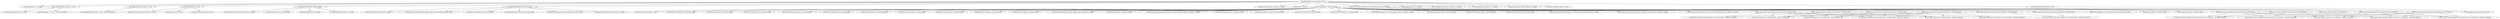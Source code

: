 digraph Lihuanghe__SMSGate {
	"com.chinamobile.cmos:sms-core:jar:2.1.13.6" -> "org.slf4j:slf4j-api:jar:1.7.25:compile" ; 
	"com.chinamobile.cmos:sms-core:jar:2.1.13.6" -> "ch.qos.logback:logback-classic:jar:1.2.3:test" ; 
	"com.chinamobile.cmos:sms-core:jar:2.1.13.6" -> "ch.qos.logback:logback-access:jar:1.2.3:test" ; 
	"com.chinamobile.cmos:sms-core:jar:2.1.13.6" -> "redis.clients:jedis:jar:4.2.3:test" ; 
	"com.chinamobile.cmos:sms-core:jar:2.1.13.6" -> "de.ruedigermoeller:fst:jar:2.48-jdk-6:compile" ; 
	"com.chinamobile.cmos:sms-core:jar:2.1.13.6" -> "com.google.guava:guava:jar:33.4.0-jre:compile" ; 
	"com.chinamobile.cmos:sms-core:jar:2.1.13.6" -> "commons-codec:commons-codec:jar:1.15:compile" ; 
	"com.chinamobile.cmos:sms-core:jar:2.1.13.6" -> "junit:junit:jar:4.13.1:test" ; 
	"com.chinamobile.cmos:sms-core:jar:2.1.13.6" -> "io.netty:netty-all:jar:4.1.86.Final:compile" ; 
	"com.chinamobile.cmos:sms-core:jar:2.1.13.6" -> "io.netty:netty-tcnative-boringssl-static:jar:windows-x86_64:2.0.56.Final:test" ; 
	"com.chinamobile.cmos:sms-core:jar:2.1.13.6" -> "com.sleepycat:je:jar:18.3.12:compile" ; 
	"com.chinamobile.cmos:sms-core:jar:2.1.13.6" -> "com.chinamobile.cmos:wbxml-stream:jar:0.4.0:compile" ; 
	"com.chinamobile.cmos:sms-core:jar:2.1.13.6" -> "com.chinamobile.cmos:smsj:jar:0.1.3.2:compile" ; 
	"com.chinamobile.cmos:sms-core:jar:2.1.13.6" -> "org.apache.commons:commons-lang3:jar:3.5:compile" ; 
	"com.chinamobile.cmos:sms-core:jar:2.1.13.6" -> "commons-io:commons-io:jar:2.14.0:test" ; 
	"com.chinamobile.cmos:sms-core:jar:2.1.13.6" -> "org.opensmpp:opensmpp-core:jar:3.0.0:test" ; 
	"ch.qos.logback:logback-classic:jar:1.2.3:test" -> "ch.qos.logback:logback-core:jar:1.2.3:test" ; 
	"ch.qos.logback:logback-classic:jar:1.2.3:test" -> "(org.slf4j:slf4j-api:jar:1.7.25:test - omitted for duplicate)" ; 
	"ch.qos.logback:logback-access:jar:1.2.3:test" -> "(ch.qos.logback:logback-core:jar:1.2.3:test - omitted for duplicate)" ; 
	"redis.clients:jedis:jar:4.2.3:test" -> "org.apache.commons:commons-pool2:jar:2.11.1:test" ; 
	"redis.clients:jedis:jar:4.2.3:test" -> "org.json:json:jar:20211205:test" ; 
	"redis.clients:jedis:jar:4.2.3:test" -> "com.google.code.gson:gson:jar:2.8.9:test" ; 
	"de.ruedigermoeller:fst:jar:2.48-jdk-6:compile" -> "com.fasterxml.jackson.core:jackson-core:jar:2.8.6:compile" ; 
	"de.ruedigermoeller:fst:jar:2.48-jdk-6:compile" -> "org.javassist:javassist:jar:3.19.0-GA:compile" ; 
	"de.ruedigermoeller:fst:jar:2.48-jdk-6:compile" -> "org.objenesis:objenesis:jar:2.4:compile" ; 
	"de.ruedigermoeller:fst:jar:2.48-jdk-6:compile" -> "com.cedarsoftware:java-util:jar:1.9.0:compile" ; 
	"com.google.guava:guava:jar:33.4.0-jre:compile" -> "com.google.guava:failureaccess:jar:1.0.2:compile" ; 
	"com.google.guava:guava:jar:33.4.0-jre:compile" -> "com.google.guava:listenablefuture:jar:9999.0-empty-to-avoid-conflict-with-guava:compile" ; 
	"com.google.guava:guava:jar:33.4.0-jre:compile" -> "com.google.code.findbugs:jsr305:jar:3.0.2:compile" ; 
	"com.google.guava:guava:jar:33.4.0-jre:compile" -> "org.checkerframework:checker-qual:jar:3.43.0:compile" ; 
	"com.google.guava:guava:jar:33.4.0-jre:compile" -> "com.google.errorprone:error_prone_annotations:jar:2.36.0:compile" ; 
	"com.google.guava:guava:jar:33.4.0-jre:compile" -> "com.google.j2objc:j2objc-annotations:jar:3.0.0:compile" ; 
	"junit:junit:jar:4.13.1:test" -> "org.hamcrest:hamcrest-core:jar:1.3:test" ; 
	"io.netty:netty-all:jar:4.1.86.Final:compile" -> "io.netty:netty-buffer:jar:4.1.86.Final:compile (scope not updated to compile)" ; 
	"io.netty:netty-all:jar:4.1.86.Final:compile" -> "io.netty:netty-codec:jar:4.1.86.Final:compile" ; 
	"io.netty:netty-all:jar:4.1.86.Final:compile" -> "io.netty:netty-codec-dns:jar:4.1.86.Final:compile" ; 
	"io.netty:netty-all:jar:4.1.86.Final:compile" -> "io.netty:netty-codec-haproxy:jar:4.1.86.Final:compile" ; 
	"io.netty:netty-all:jar:4.1.86.Final:compile" -> "io.netty:netty-codec-http:jar:4.1.86.Final:compile" ; 
	"io.netty:netty-all:jar:4.1.86.Final:compile" -> "io.netty:netty-codec-http2:jar:4.1.86.Final:compile" ; 
	"io.netty:netty-all:jar:4.1.86.Final:compile" -> "io.netty:netty-codec-memcache:jar:4.1.86.Final:compile" ; 
	"io.netty:netty-all:jar:4.1.86.Final:compile" -> "io.netty:netty-codec-mqtt:jar:4.1.86.Final:compile" ; 
	"io.netty:netty-all:jar:4.1.86.Final:compile" -> "io.netty:netty-codec-redis:jar:4.1.86.Final:compile" ; 
	"io.netty:netty-all:jar:4.1.86.Final:compile" -> "io.netty:netty-codec-smtp:jar:4.1.86.Final:compile" ; 
	"io.netty:netty-all:jar:4.1.86.Final:compile" -> "io.netty:netty-codec-socks:jar:4.1.86.Final:compile" ; 
	"io.netty:netty-all:jar:4.1.86.Final:compile" -> "io.netty:netty-codec-stomp:jar:4.1.86.Final:compile" ; 
	"io.netty:netty-all:jar:4.1.86.Final:compile" -> "io.netty:netty-codec-xml:jar:4.1.86.Final:compile" ; 
	"io.netty:netty-all:jar:4.1.86.Final:compile" -> "io.netty:netty-common:jar:4.1.86.Final:compile (scope not updated to compile)" ; 
	"io.netty:netty-all:jar:4.1.86.Final:compile" -> "io.netty:netty-handler:jar:4.1.86.Final:compile" ; 
	"io.netty:netty-all:jar:4.1.86.Final:compile" -> "io.netty:netty-transport-native-unix-common:jar:4.1.86.Final:compile (scope not updated to compile)" ; 
	"io.netty:netty-all:jar:4.1.86.Final:compile" -> "io.netty:netty-handler-proxy:jar:4.1.86.Final:compile" ; 
	"io.netty:netty-all:jar:4.1.86.Final:compile" -> "io.netty:netty-handler-ssl-ocsp:jar:4.1.86.Final:compile" ; 
	"io.netty:netty-all:jar:4.1.86.Final:compile" -> "io.netty:netty-resolver:jar:4.1.86.Final:compile" ; 
	"io.netty:netty-all:jar:4.1.86.Final:compile" -> "io.netty:netty-resolver-dns:jar:4.1.86.Final:compile" ; 
	"io.netty:netty-all:jar:4.1.86.Final:compile" -> "io.netty:netty-transport:jar:4.1.86.Final:compile (scope not updated to compile)" ; 
	"io.netty:netty-all:jar:4.1.86.Final:compile" -> "io.netty:netty-transport-rxtx:jar:4.1.86.Final:compile" ; 
	"io.netty:netty-all:jar:4.1.86.Final:compile" -> "io.netty:netty-transport-sctp:jar:4.1.86.Final:compile" ; 
	"io.netty:netty-all:jar:4.1.86.Final:compile" -> "io.netty:netty-transport-udt:jar:4.1.86.Final:compile" ; 
	"io.netty:netty-all:jar:4.1.86.Final:compile" -> "io.netty:netty-transport-classes-epoll:jar:4.1.86.Final:compile (scope not updated to compile)" ; 
	"io.netty:netty-all:jar:4.1.86.Final:compile" -> "io.netty:netty-transport-classes-kqueue:jar:4.1.86.Final:compile (scope not updated to compile)" ; 
	"io.netty:netty-all:jar:4.1.86.Final:compile" -> "io.netty:netty-resolver-dns-classes-macos:jar:4.1.86.Final:compile (scope not updated to compile)" ; 
	"io.netty:netty-all:jar:4.1.86.Final:compile" -> "io.netty:netty-transport-native-epoll:jar:linux-x86_64:4.1.86.Final:runtime" ; 
	"io.netty:netty-all:jar:4.1.86.Final:compile" -> "io.netty:netty-transport-native-epoll:jar:linux-aarch_64:4.1.86.Final:runtime" ; 
	"io.netty:netty-all:jar:4.1.86.Final:compile" -> "io.netty:netty-transport-native-kqueue:jar:osx-x86_64:4.1.86.Final:runtime" ; 
	"io.netty:netty-all:jar:4.1.86.Final:compile" -> "io.netty:netty-transport-native-kqueue:jar:osx-aarch_64:4.1.86.Final:runtime" ; 
	"io.netty:netty-all:jar:4.1.86.Final:compile" -> "io.netty:netty-resolver-dns-native-macos:jar:osx-x86_64:4.1.86.Final:runtime" ; 
	"io.netty:netty-all:jar:4.1.86.Final:compile" -> "io.netty:netty-resolver-dns-native-macos:jar:osx-aarch_64:4.1.86.Final:runtime" ; 
	"io.netty:netty-transport-native-epoll:jar:linux-x86_64:4.1.86.Final:runtime" -> "(io.netty:netty-common:jar:4.1.86.Final:runtime - omitted for duplicate)" ; 
	"io.netty:netty-transport-native-epoll:jar:linux-x86_64:4.1.86.Final:runtime" -> "(io.netty:netty-buffer:jar:4.1.86.Final:runtime - omitted for duplicate)" ; 
	"io.netty:netty-transport-native-epoll:jar:linux-x86_64:4.1.86.Final:runtime" -> "(io.netty:netty-transport:jar:4.1.86.Final:runtime - omitted for duplicate)" ; 
	"io.netty:netty-transport-native-epoll:jar:linux-x86_64:4.1.86.Final:runtime" -> "(io.netty:netty-transport-native-unix-common:jar:4.1.86.Final:runtime - omitted for duplicate)" ; 
	"io.netty:netty-transport-native-epoll:jar:linux-x86_64:4.1.86.Final:runtime" -> "(io.netty:netty-transport-classes-epoll:jar:4.1.86.Final:runtime - omitted for duplicate)" ; 
	"io.netty:netty-transport-native-epoll:jar:linux-aarch_64:4.1.86.Final:runtime" -> "(io.netty:netty-common:jar:4.1.86.Final:runtime - omitted for duplicate)" ; 
	"io.netty:netty-transport-native-epoll:jar:linux-aarch_64:4.1.86.Final:runtime" -> "(io.netty:netty-buffer:jar:4.1.86.Final:runtime - omitted for duplicate)" ; 
	"io.netty:netty-transport-native-epoll:jar:linux-aarch_64:4.1.86.Final:runtime" -> "(io.netty:netty-transport:jar:4.1.86.Final:runtime - omitted for duplicate)" ; 
	"io.netty:netty-transport-native-epoll:jar:linux-aarch_64:4.1.86.Final:runtime" -> "(io.netty:netty-transport-native-unix-common:jar:4.1.86.Final:runtime - omitted for duplicate)" ; 
	"io.netty:netty-transport-native-epoll:jar:linux-aarch_64:4.1.86.Final:runtime" -> "(io.netty:netty-transport-classes-epoll:jar:4.1.86.Final:runtime - omitted for duplicate)" ; 
	"io.netty:netty-transport-native-kqueue:jar:osx-x86_64:4.1.86.Final:runtime" -> "(io.netty:netty-common:jar:4.1.86.Final:runtime - omitted for duplicate)" ; 
	"io.netty:netty-transport-native-kqueue:jar:osx-x86_64:4.1.86.Final:runtime" -> "(io.netty:netty-buffer:jar:4.1.86.Final:runtime - omitted for duplicate)" ; 
	"io.netty:netty-transport-native-kqueue:jar:osx-x86_64:4.1.86.Final:runtime" -> "(io.netty:netty-transport:jar:4.1.86.Final:runtime - omitted for duplicate)" ; 
	"io.netty:netty-transport-native-kqueue:jar:osx-x86_64:4.1.86.Final:runtime" -> "(io.netty:netty-transport-native-unix-common:jar:4.1.86.Final:runtime - omitted for duplicate)" ; 
	"io.netty:netty-transport-native-kqueue:jar:osx-x86_64:4.1.86.Final:runtime" -> "(io.netty:netty-transport-classes-kqueue:jar:4.1.86.Final:runtime - omitted for duplicate)" ; 
	"io.netty:netty-transport-native-kqueue:jar:osx-aarch_64:4.1.86.Final:runtime" -> "(io.netty:netty-common:jar:4.1.86.Final:runtime - omitted for duplicate)" ; 
	"io.netty:netty-transport-native-kqueue:jar:osx-aarch_64:4.1.86.Final:runtime" -> "(io.netty:netty-buffer:jar:4.1.86.Final:runtime - omitted for duplicate)" ; 
	"io.netty:netty-transport-native-kqueue:jar:osx-aarch_64:4.1.86.Final:runtime" -> "(io.netty:netty-transport:jar:4.1.86.Final:runtime - omitted for duplicate)" ; 
	"io.netty:netty-transport-native-kqueue:jar:osx-aarch_64:4.1.86.Final:runtime" -> "(io.netty:netty-transport-native-unix-common:jar:4.1.86.Final:runtime - omitted for duplicate)" ; 
	"io.netty:netty-transport-native-kqueue:jar:osx-aarch_64:4.1.86.Final:runtime" -> "(io.netty:netty-transport-classes-kqueue:jar:4.1.86.Final:runtime - omitted for duplicate)" ; 
	"io.netty:netty-resolver-dns-native-macos:jar:osx-x86_64:4.1.86.Final:runtime" -> "(io.netty:netty-resolver-dns-classes-macos:jar:4.1.86.Final:runtime - omitted for duplicate)" ; 
	"io.netty:netty-resolver-dns-native-macos:jar:osx-aarch_64:4.1.86.Final:runtime" -> "(io.netty:netty-resolver-dns-classes-macos:jar:4.1.86.Final:runtime - omitted for duplicate)" ; 
	"io.netty:netty-tcnative-boringssl-static:jar:windows-x86_64:2.0.56.Final:test" -> "io.netty:netty-tcnative-classes:jar:2.0.56.Final:test" ; 
	"io.netty:netty-tcnative-boringssl-static:jar:windows-x86_64:2.0.56.Final:test" -> "io.netty:netty-tcnative-boringssl-static:jar:linux-x86_64:2.0.56.Final:test" ; 
	"io.netty:netty-tcnative-boringssl-static:jar:windows-x86_64:2.0.56.Final:test" -> "io.netty:netty-tcnative-boringssl-static:jar:linux-aarch_64:2.0.56.Final:test" ; 
	"io.netty:netty-tcnative-boringssl-static:jar:windows-x86_64:2.0.56.Final:test" -> "io.netty:netty-tcnative-boringssl-static:jar:osx-x86_64:2.0.56.Final:test" ; 
	"io.netty:netty-tcnative-boringssl-static:jar:windows-x86_64:2.0.56.Final:test" -> "io.netty:netty-tcnative-boringssl-static:jar:osx-aarch_64:2.0.56.Final:test" ; 
	"io.netty:netty-tcnative-boringssl-static:jar:linux-x86_64:2.0.56.Final:test" -> "(io.netty:netty-tcnative-classes:jar:2.0.56.Final:test - omitted for duplicate)" ; 
	"io.netty:netty-tcnative-boringssl-static:jar:linux-x86_64:2.0.56.Final:test" -> "(io.netty:netty-tcnative-boringssl-static:jar:linux-aarch_64:2.0.56.Final:test - omitted for duplicate)" ; 
	"io.netty:netty-tcnative-boringssl-static:jar:linux-x86_64:2.0.56.Final:test" -> "(io.netty:netty-tcnative-boringssl-static:jar:osx-x86_64:2.0.56.Final:test - omitted for duplicate)" ; 
	"io.netty:netty-tcnative-boringssl-static:jar:linux-x86_64:2.0.56.Final:test" -> "(io.netty:netty-tcnative-boringssl-static:jar:osx-aarch_64:2.0.56.Final:test - omitted for duplicate)" ; 
	"io.netty:netty-tcnative-boringssl-static:jar:linux-aarch_64:2.0.56.Final:test" -> "(io.netty:netty-tcnative-classes:jar:2.0.56.Final:test - omitted for duplicate)" ; 
	"io.netty:netty-tcnative-boringssl-static:jar:linux-aarch_64:2.0.56.Final:test" -> "(io.netty:netty-tcnative-boringssl-static:jar:linux-x86_64:2.0.56.Final:test - omitted for duplicate)" ; 
	"io.netty:netty-tcnative-boringssl-static:jar:linux-aarch_64:2.0.56.Final:test" -> "(io.netty:netty-tcnative-boringssl-static:jar:osx-x86_64:2.0.56.Final:test - omitted for duplicate)" ; 
	"io.netty:netty-tcnative-boringssl-static:jar:linux-aarch_64:2.0.56.Final:test" -> "(io.netty:netty-tcnative-boringssl-static:jar:osx-aarch_64:2.0.56.Final:test - omitted for duplicate)" ; 
	"io.netty:netty-tcnative-boringssl-static:jar:osx-x86_64:2.0.56.Final:test" -> "(io.netty:netty-tcnative-classes:jar:2.0.56.Final:test - omitted for duplicate)" ; 
	"io.netty:netty-tcnative-boringssl-static:jar:osx-x86_64:2.0.56.Final:test" -> "(io.netty:netty-tcnative-boringssl-static:jar:linux-x86_64:2.0.56.Final:test - omitted for duplicate)" ; 
	"io.netty:netty-tcnative-boringssl-static:jar:osx-x86_64:2.0.56.Final:test" -> "(io.netty:netty-tcnative-boringssl-static:jar:linux-aarch_64:2.0.56.Final:test - omitted for duplicate)" ; 
	"io.netty:netty-tcnative-boringssl-static:jar:osx-x86_64:2.0.56.Final:test" -> "(io.netty:netty-tcnative-boringssl-static:jar:osx-aarch_64:2.0.56.Final:test - omitted for duplicate)" ; 
	"io.netty:netty-tcnative-boringssl-static:jar:osx-aarch_64:2.0.56.Final:test" -> "(io.netty:netty-tcnative-classes:jar:2.0.56.Final:test - omitted for duplicate)" ; 
	"io.netty:netty-tcnative-boringssl-static:jar:osx-aarch_64:2.0.56.Final:test" -> "(io.netty:netty-tcnative-boringssl-static:jar:linux-x86_64:2.0.56.Final:test - omitted for duplicate)" ; 
	"io.netty:netty-tcnative-boringssl-static:jar:osx-aarch_64:2.0.56.Final:test" -> "(io.netty:netty-tcnative-boringssl-static:jar:linux-aarch_64:2.0.56.Final:test - omitted for duplicate)" ; 
	"io.netty:netty-tcnative-boringssl-static:jar:osx-aarch_64:2.0.56.Final:test" -> "(io.netty:netty-tcnative-boringssl-static:jar:osx-x86_64:2.0.56.Final:test - omitted for duplicate)" ; 
	"org.opensmpp:opensmpp-core:jar:3.0.0:test" -> "org.opensmpp:opensmpp-charset:jar:3.0.0:test" ; 
}
